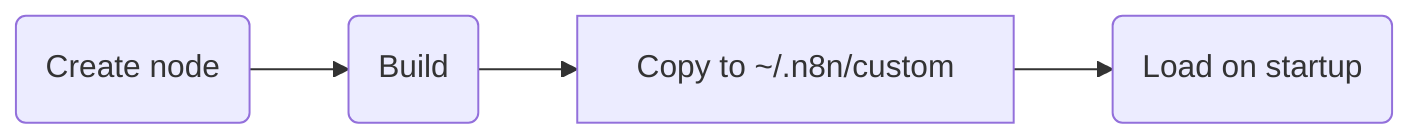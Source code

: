 flowchart LR
    A(Create node) --> B(Build)
    B --> C[Copy to ~/.n8n/custom]
    C --> D(Load on startup)